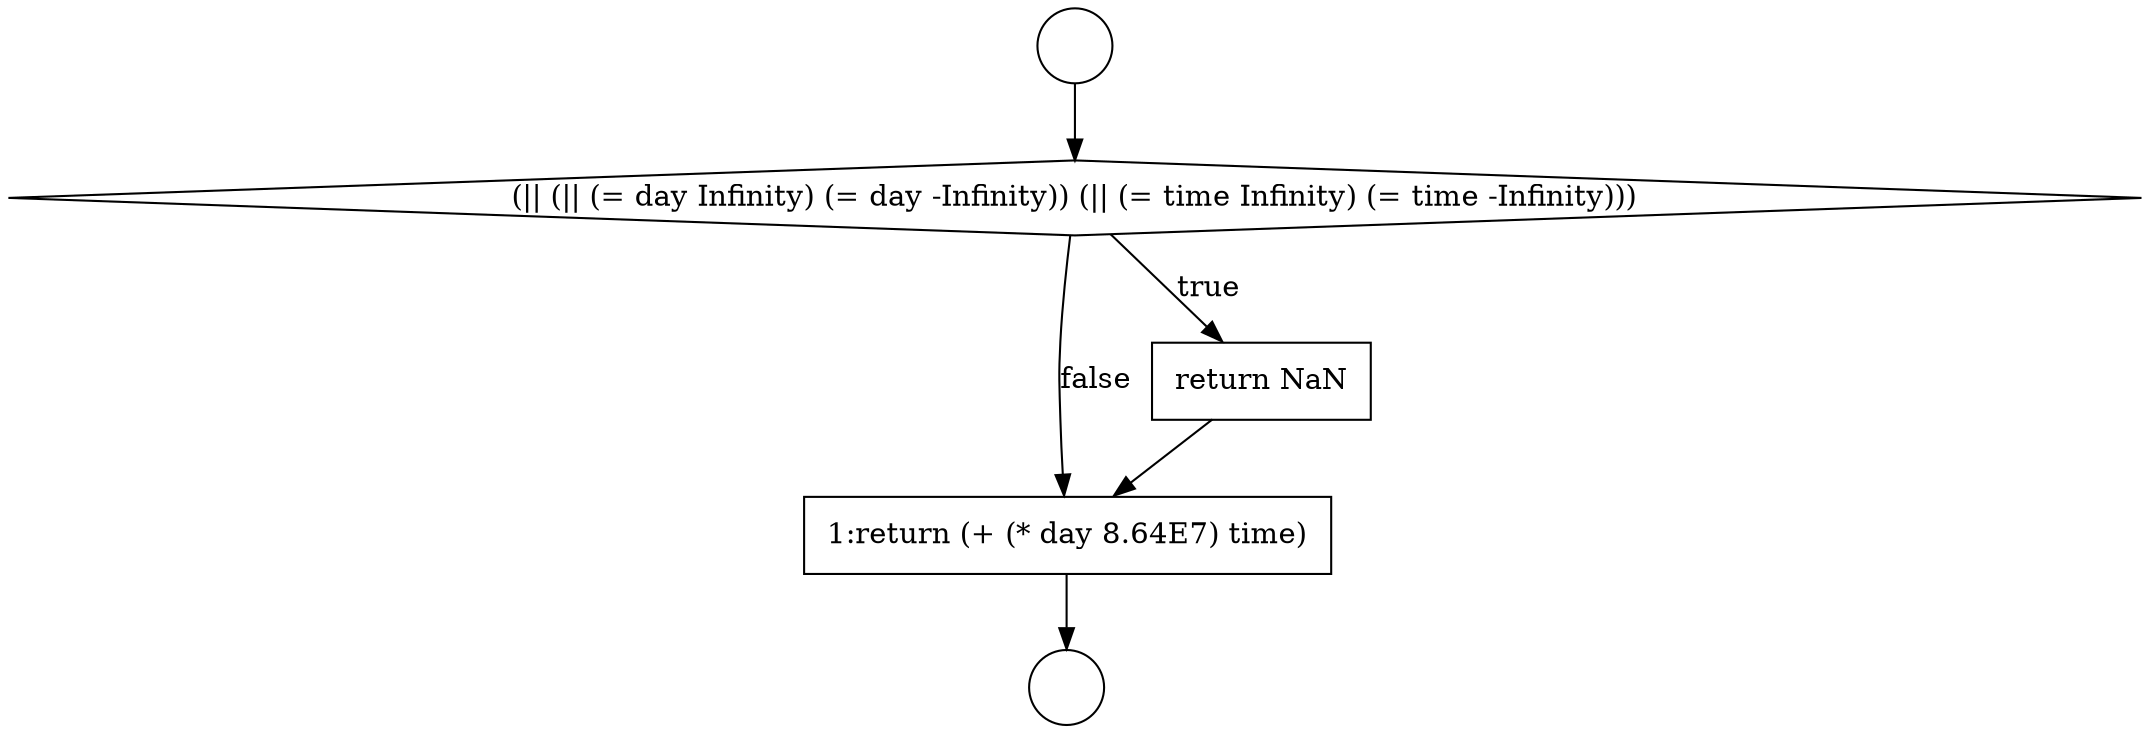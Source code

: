 digraph {
  node11080 [shape=none, margin=0, label=<<font color="black">
    <table border="0" cellborder="1" cellspacing="0" cellpadding="10">
      <tr><td align="left">1:return (+ (* day 8.64E7) time)</td></tr>
    </table>
  </font>> color="black" fillcolor="white" style=filled]
  node11079 [shape=none, margin=0, label=<<font color="black">
    <table border="0" cellborder="1" cellspacing="0" cellpadding="10">
      <tr><td align="left">return NaN</td></tr>
    </table>
  </font>> color="black" fillcolor="white" style=filled]
  node11078 [shape=diamond, label=<<font color="black">(|| (|| (= day Infinity) (= day -Infinity)) (|| (= time Infinity) (= time -Infinity)))</font>> color="black" fillcolor="white" style=filled]
  node11077 [shape=circle label=" " color="black" fillcolor="white" style=filled]
  node11076 [shape=circle label=" " color="black" fillcolor="white" style=filled]
  node11076 -> node11078 [ color="black"]
  node11078 -> node11079 [label=<<font color="black">true</font>> color="black"]
  node11078 -> node11080 [label=<<font color="black">false</font>> color="black"]
  node11079 -> node11080 [ color="black"]
  node11080 -> node11077 [ color="black"]
}
